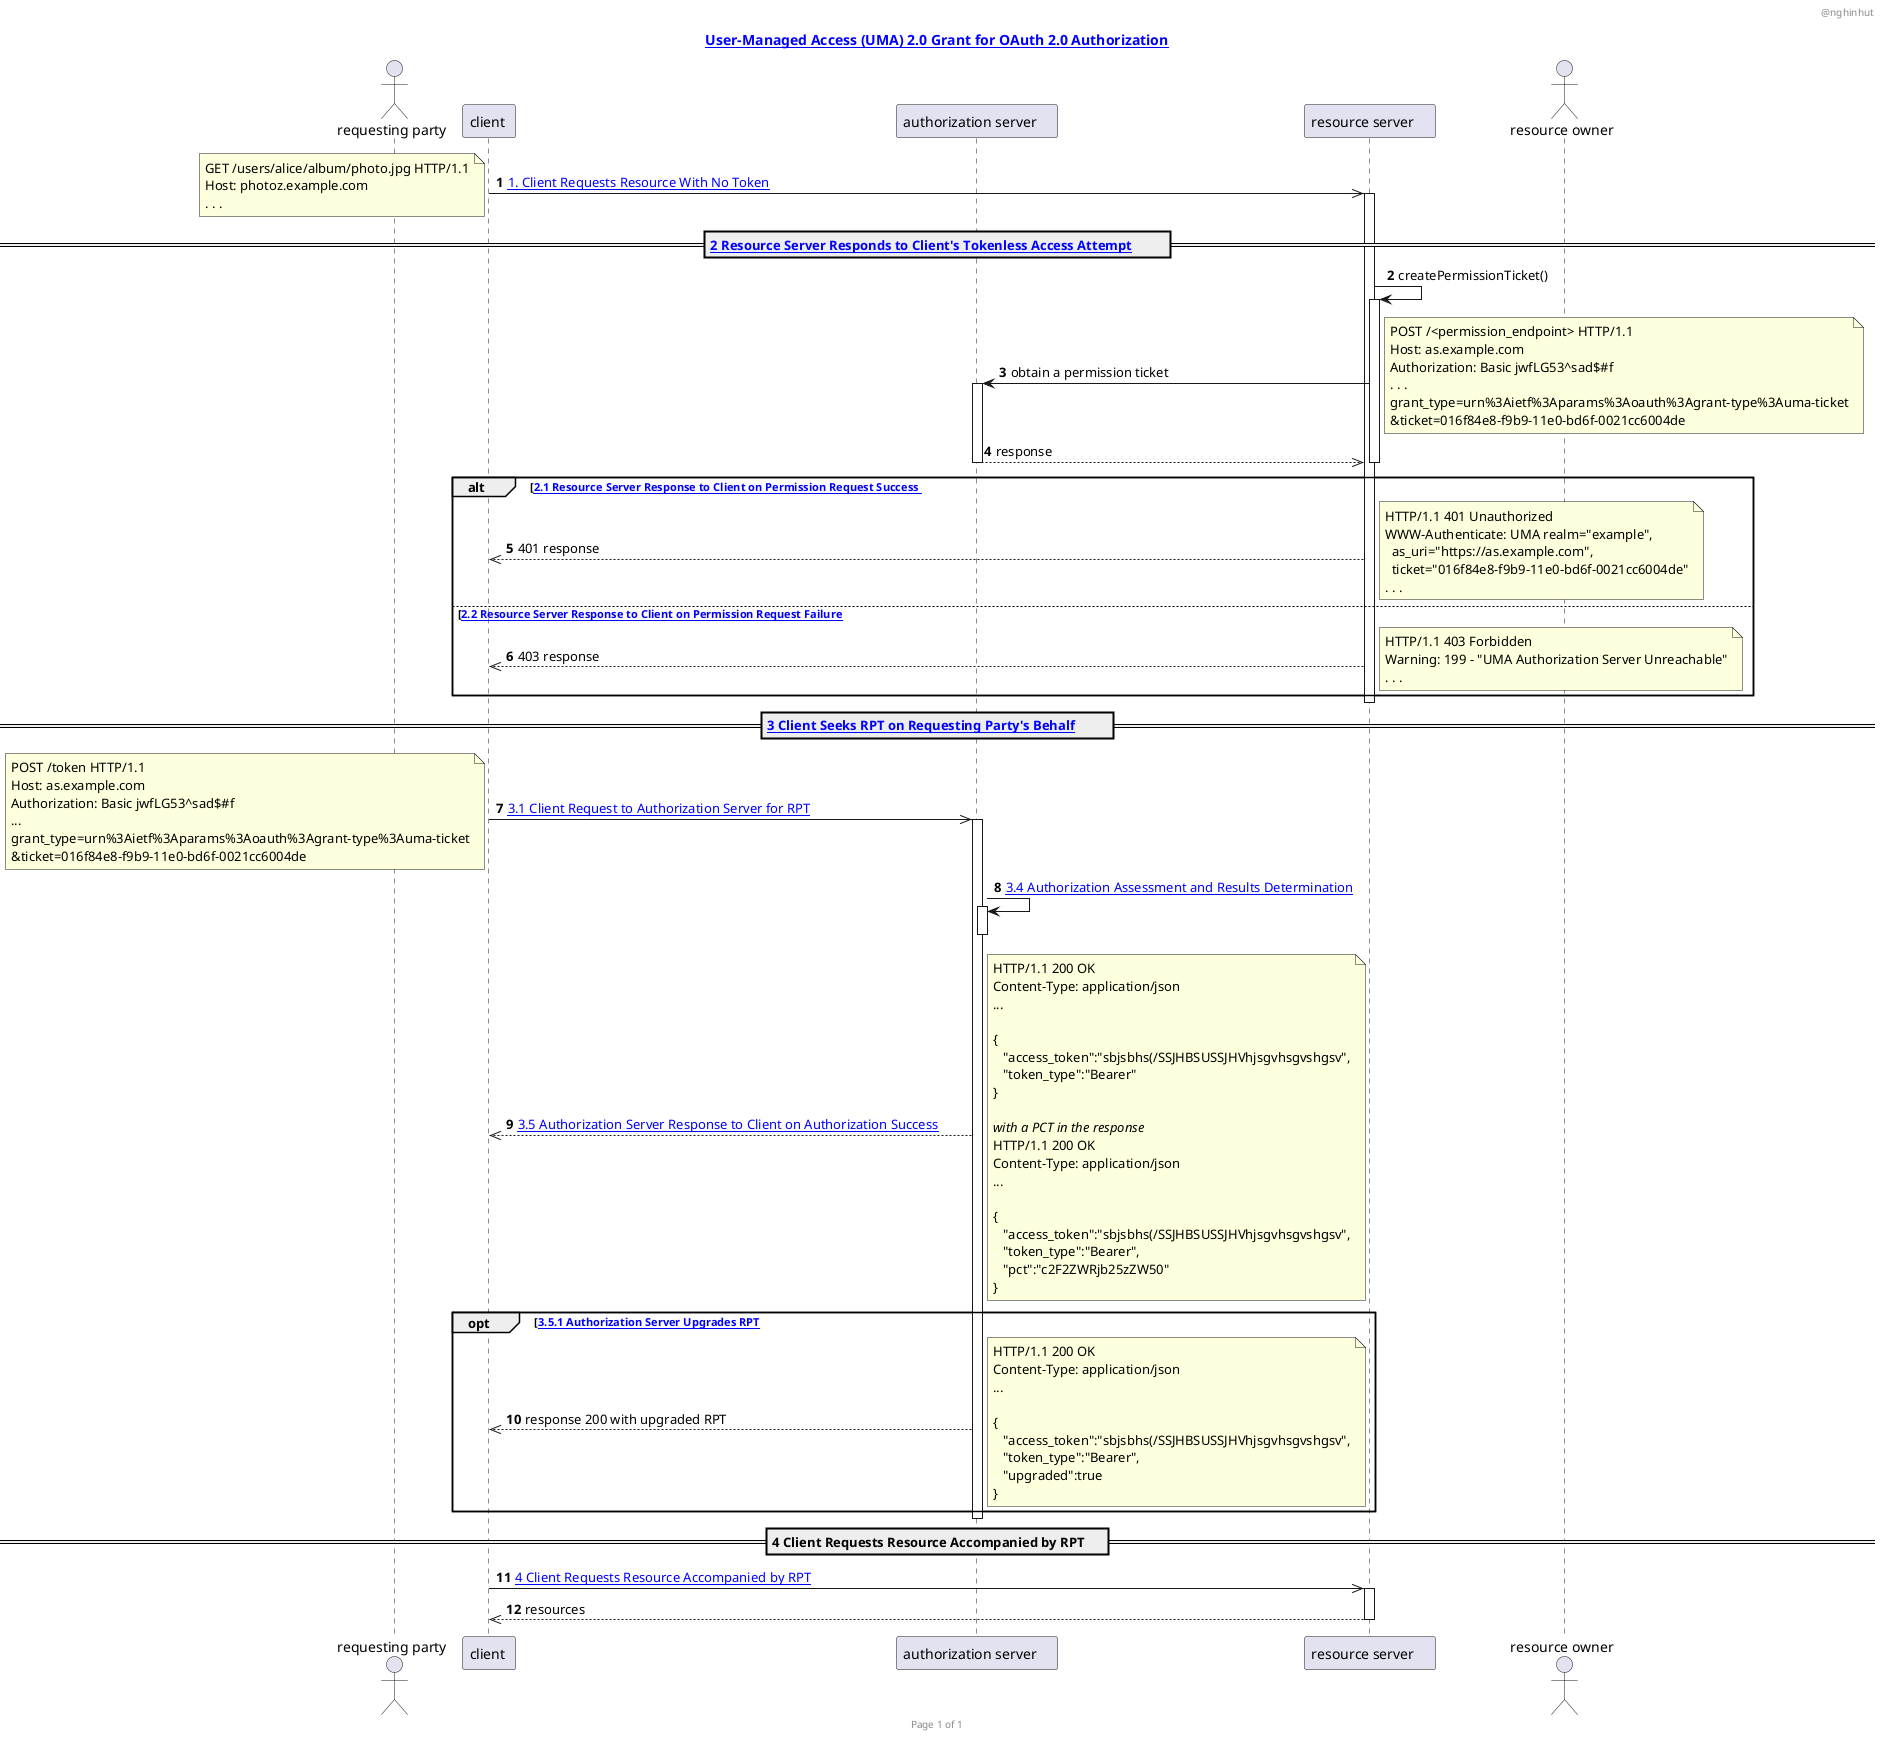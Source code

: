 

@startuml
'https://docs.kantarainitiative.org/uma/wg/oauth-uma-grant-2.0-05.html
header @nghinhut
footer Page %page% of %lastpage%

title [[https://docs.kantarainitiative.org/uma/wg/oauth-uma-grant-2.0-05.html#rfc.section.3.4{} User-Managed Access (UMA) 2.0 Grant for OAuth 2.0 Authorization]]

actor "requesting party" as rp
participant "client " as client
participant "authorization server    " as as
participant "resource server    " as rs
actor "resource owner" as ro

'rp -> asdf
autonumber
client ->> rs : [[https://docs.kantarainitiative.org/uma/wg/oauth-uma-grant-2.0-05.html#rfc.section.3.1{} 1. Client Requests Resource With No Token]]
activate rs
note left
    GET /users/alice/album/photo.jpg HTTP/1.1
    Host: photoz.example.com
    . . .
end note

== [[https://docs.kantarainitiative.org/uma/wg/oauth-uma-grant-2.0-05.html#rfc.section.3.2{} 2 Resource Server Responds to Client's Tokenless Access Attempt]]\t ==

rs -> rs : createPermissionTicket()
activate rs

rs -> as : obtain a permission ticket
note right
    POST /<permission_endpoint> HTTP/1.1
    Host: as.example.com
    Authorization: Basic jwfLG53^sad$#f
    . . .
    grant_type=urn%3Aietf%3Aparams%3Aoauth%3Agrant-type%3Auma-ticket
    &ticket=016f84e8-f9b9-11e0-bd6f-0021cc6004de
end note

activate as

as -->> rs : response
deactivate rs
deactivate as
alt [[ https://docs.kantarainitiative.org/uma/wg/oauth-uma-grant-2.0-05.html#rfc.section.3.2.1{} 2.1 Resource Server Response to Client on Permission Request Success ]
    client <<-- rs : 401 response

    note right
        HTTP/1.1 401 Unauthorized
        WWW-Authenticate: UMA realm="example",
          as_uri="https://as.example.com",
          ticket="016f84e8-f9b9-11e0-bd6f-0021cc6004de"
        . . .
    end note
  else  [[https://docs.kantarainitiative.org/uma/wg/oauth-uma-grant-2.0-05.html#rfc.section.3.2.2 2.2 Resource Server Response to Client on Permission Request Failure]
    client <<-- rs : 403 response
    note right
        HTTP/1.1 403 Forbidden
        Warning: 199 - "UMA Authorization Server Unreachable"
        . . .
    end note
end
deactivate rs
== [[https://docs.kantarainitiative.org/uma/wg/oauth-uma-grant-2.0-05.html#rfc.section.3.3{} 3 Client Seeks RPT on Requesting Party's Behalf]]\t ==
client ->> as : [[https://docs.kantarainitiative.org/uma/wg/oauth-uma-grant-2.0-05.html#rfc.section.3.3.1 3.1 Client Request to Authorization Server for RPT]]\t
activate as
note left
    POST /token HTTP/1.1
    Host: as.example.com
    Authorization: Basic jwfLG53^sad$#f
    ...
    grant_type=urn%3Aietf%3Aparams%3Aoauth%3Agrant-type%3Auma-ticket
    &ticket=016f84e8-f9b9-11e0-bd6f-0021cc6004de
end note

as -> as : [[https://docs.kantarainitiative.org/uma/wg/oauth-uma-grant-2.0-05.html#rfc.section.3.3.4 3.4 Authorization Assessment and Results Determination]]
activate as
deactivate as

client <<-- as : [[https://docs.kantarainitiative.org/uma/wg/oauth-uma-grant-2.0-05.html#rfc.section.3.3.5 3.5 Authorization Server Response to Client on Authorization Success]]\t
note right
    HTTP/1.1 200 OK
    Content-Type: application/json
    ...

    {
       "access_token":"sbjsbhs(/SSJHBSUSSJHVhjsgvhsgvshgsv",
       "token_type":"Bearer"
    }

    <i>with a PCT in the response
    HTTP/1.1 200 OK
    Content-Type: application/json
    ...

    {
       "access_token":"sbjsbhs(/SSJHBSUSSJHVhjsgvhsgvshgsv",
       "token_type":"Bearer",
       "pct":"c2F2ZWRjb25zZW50"
    }
end note

opt [[https://docs.kantarainitiative.org/uma/wg/oauth-uma-grant-2.0-05.html#rfc.section.3.3.5.1 3.5.1 Authorization Server Upgrades RPT]
client <<-- as : response 200 with upgraded RPT
note right
    HTTP/1.1 200 OK
    Content-Type: application/json
    ...

    {
       "access_token":"sbjsbhs(/SSJHBSUSSJHVhjsgvhsgvshgsv",
       "token_type":"Bearer",
       "upgraded":true
    }
end note
end
deactivate as

== 4 Client Requests Resource Accompanied by RPT\t ==
client ->> rs : [[https://docs.kantarainitiative.org/uma/wg/oauth-uma-grant-2.0-05.html#rfc.section.3.4 4 Client Requests Resource Accompanied by RPT]]
activate rs

client <<-- rs : resources
deactivate rs


@enduml
